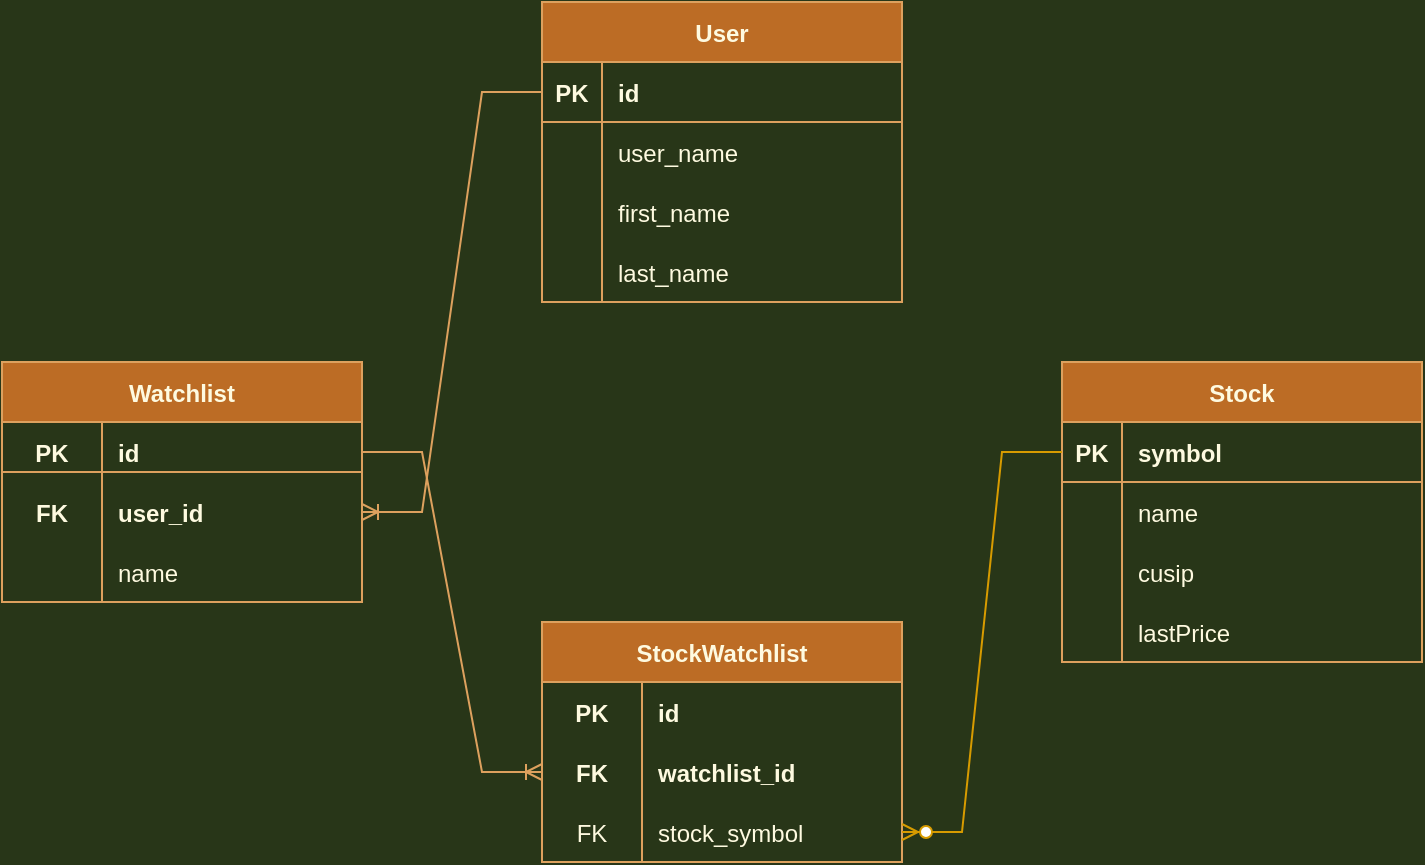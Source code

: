 <mxfile version="20.0.2" type="device"><diagram id="R2lEEEUBdFMjLlhIrx00" name="Page-1"><mxGraphModel dx="1178" dy="647" grid="1" gridSize="10" guides="1" tooltips="1" connect="1" arrows="1" fold="1" page="1" pageScale="1" pageWidth="850" pageHeight="1100" background="#283618" math="0" shadow="0" extFonts="Permanent Marker^https://fonts.googleapis.com/css?family=Permanent+Marker"><root><mxCell id="0"/><mxCell id="1" parent="0"/><mxCell id="EirKmyLNFsswvCXM0YzH-1" value="User" style="shape=table;startSize=30;container=1;collapsible=1;childLayout=tableLayout;fixedRows=1;rowLines=0;fontStyle=1;align=center;resizeLast=1;fillColor=#BC6C25;strokeColor=#DDA15E;fontColor=#FEFAE0;" parent="1" vertex="1"><mxGeometry x="330" y="170" width="180" height="150" as="geometry"/></mxCell><mxCell id="EirKmyLNFsswvCXM0YzH-2" value="" style="shape=tableRow;horizontal=0;startSize=0;swimlaneHead=0;swimlaneBody=0;fillColor=none;collapsible=0;dropTarget=0;points=[[0,0.5],[1,0.5]];portConstraint=eastwest;top=0;left=0;right=0;bottom=1;strokeColor=#DDA15E;fontColor=#FEFAE0;" parent="EirKmyLNFsswvCXM0YzH-1" vertex="1"><mxGeometry y="30" width="180" height="30" as="geometry"/></mxCell><mxCell id="EirKmyLNFsswvCXM0YzH-3" value="PK" style="shape=partialRectangle;connectable=0;fillColor=none;top=0;left=0;bottom=0;right=0;fontStyle=1;overflow=hidden;strokeColor=#DDA15E;fontColor=#FEFAE0;" parent="EirKmyLNFsswvCXM0YzH-2" vertex="1"><mxGeometry width="30" height="30" as="geometry"><mxRectangle width="30" height="30" as="alternateBounds"/></mxGeometry></mxCell><mxCell id="EirKmyLNFsswvCXM0YzH-4" value="id" style="shape=partialRectangle;connectable=0;fillColor=none;top=0;left=0;bottom=0;right=0;align=left;spacingLeft=6;fontStyle=1;overflow=hidden;strokeColor=#DDA15E;fontColor=#FEFAE0;" parent="EirKmyLNFsswvCXM0YzH-2" vertex="1"><mxGeometry x="30" width="150" height="30" as="geometry"><mxRectangle width="150" height="30" as="alternateBounds"/></mxGeometry></mxCell><mxCell id="EirKmyLNFsswvCXM0YzH-62" style="shape=tableRow;horizontal=0;startSize=0;swimlaneHead=0;swimlaneBody=0;fillColor=none;collapsible=0;dropTarget=0;points=[[0,0.5],[1,0.5]];portConstraint=eastwest;top=0;left=0;right=0;bottom=0;strokeColor=#DDA15E;fontColor=#FEFAE0;" parent="EirKmyLNFsswvCXM0YzH-1" vertex="1"><mxGeometry y="60" width="180" height="30" as="geometry"/></mxCell><mxCell id="EirKmyLNFsswvCXM0YzH-63" style="shape=partialRectangle;connectable=0;fillColor=none;top=0;left=0;bottom=0;right=0;editable=1;overflow=hidden;strokeColor=#DDA15E;fontColor=#FEFAE0;" parent="EirKmyLNFsswvCXM0YzH-62" vertex="1"><mxGeometry width="30" height="30" as="geometry"><mxRectangle width="30" height="30" as="alternateBounds"/></mxGeometry></mxCell><mxCell id="EirKmyLNFsswvCXM0YzH-64" value="user_name" style="shape=partialRectangle;connectable=0;fillColor=none;top=0;left=0;bottom=0;right=0;align=left;spacingLeft=6;overflow=hidden;strokeColor=#DDA15E;fontColor=#FEFAE0;" parent="EirKmyLNFsswvCXM0YzH-62" vertex="1"><mxGeometry x="30" width="150" height="30" as="geometry"><mxRectangle width="150" height="30" as="alternateBounds"/></mxGeometry></mxCell><mxCell id="EirKmyLNFsswvCXM0YzH-5" value="" style="shape=tableRow;horizontal=0;startSize=0;swimlaneHead=0;swimlaneBody=0;fillColor=none;collapsible=0;dropTarget=0;points=[[0,0.5],[1,0.5]];portConstraint=eastwest;top=0;left=0;right=0;bottom=0;strokeColor=#DDA15E;fontColor=#FEFAE0;" parent="EirKmyLNFsswvCXM0YzH-1" vertex="1"><mxGeometry y="90" width="180" height="30" as="geometry"/></mxCell><mxCell id="EirKmyLNFsswvCXM0YzH-6" value="" style="shape=partialRectangle;connectable=0;fillColor=none;top=0;left=0;bottom=0;right=0;editable=1;overflow=hidden;strokeColor=#DDA15E;fontColor=#FEFAE0;" parent="EirKmyLNFsswvCXM0YzH-5" vertex="1"><mxGeometry width="30" height="30" as="geometry"><mxRectangle width="30" height="30" as="alternateBounds"/></mxGeometry></mxCell><mxCell id="EirKmyLNFsswvCXM0YzH-7" value="first_name" style="shape=partialRectangle;connectable=0;fillColor=none;top=0;left=0;bottom=0;right=0;align=left;spacingLeft=6;overflow=hidden;strokeColor=#DDA15E;fontColor=#FEFAE0;" parent="EirKmyLNFsswvCXM0YzH-5" vertex="1"><mxGeometry x="30" width="150" height="30" as="geometry"><mxRectangle width="150" height="30" as="alternateBounds"/></mxGeometry></mxCell><mxCell id="EirKmyLNFsswvCXM0YzH-8" value="" style="shape=tableRow;horizontal=0;startSize=0;swimlaneHead=0;swimlaneBody=0;fillColor=none;collapsible=0;dropTarget=0;points=[[0,0.5],[1,0.5]];portConstraint=eastwest;top=0;left=0;right=0;bottom=0;strokeColor=#DDA15E;fontColor=#FEFAE0;" parent="EirKmyLNFsswvCXM0YzH-1" vertex="1"><mxGeometry y="120" width="180" height="30" as="geometry"/></mxCell><mxCell id="EirKmyLNFsswvCXM0YzH-9" value="" style="shape=partialRectangle;connectable=0;fillColor=none;top=0;left=0;bottom=0;right=0;editable=1;overflow=hidden;strokeColor=#DDA15E;fontColor=#FEFAE0;" parent="EirKmyLNFsswvCXM0YzH-8" vertex="1"><mxGeometry width="30" height="30" as="geometry"><mxRectangle width="30" height="30" as="alternateBounds"/></mxGeometry></mxCell><mxCell id="EirKmyLNFsswvCXM0YzH-10" value="last_name" style="shape=partialRectangle;connectable=0;fillColor=none;top=0;left=0;bottom=0;right=0;align=left;spacingLeft=6;overflow=hidden;strokeColor=#DDA15E;fontColor=#FEFAE0;" parent="EirKmyLNFsswvCXM0YzH-8" vertex="1"><mxGeometry x="30" width="150" height="30" as="geometry"><mxRectangle width="150" height="30" as="alternateBounds"/></mxGeometry></mxCell><mxCell id="EirKmyLNFsswvCXM0YzH-14" value="Watchlist" style="shape=table;startSize=30;container=1;collapsible=1;childLayout=tableLayout;fixedRows=1;rowLines=0;fontStyle=1;align=center;resizeLast=1;fillColor=#BC6C25;strokeColor=#DDA15E;fontColor=#FEFAE0;" parent="1" vertex="1"><mxGeometry x="60" y="350" width="180" height="120" as="geometry"/></mxCell><mxCell id="EirKmyLNFsswvCXM0YzH-15" value="" style="shape=tableRow;horizontal=0;startSize=0;swimlaneHead=0;swimlaneBody=0;fillColor=none;collapsible=0;dropTarget=0;points=[[0,0.5],[1,0.5]];portConstraint=eastwest;top=0;left=0;right=0;bottom=0;strokeColor=#DDA15E;fontColor=#FEFAE0;" parent="EirKmyLNFsswvCXM0YzH-14" vertex="1"><mxGeometry y="30" width="180" height="30" as="geometry"/></mxCell><mxCell id="EirKmyLNFsswvCXM0YzH-16" value="PK" style="shape=partialRectangle;connectable=0;fillColor=none;top=0;left=0;bottom=0;right=0;fontStyle=1;overflow=hidden;strokeColor=#DDA15E;fontColor=#FEFAE0;" parent="EirKmyLNFsswvCXM0YzH-15" vertex="1"><mxGeometry width="50" height="30" as="geometry"><mxRectangle width="50" height="30" as="alternateBounds"/></mxGeometry></mxCell><mxCell id="EirKmyLNFsswvCXM0YzH-17" value="id" style="shape=partialRectangle;connectable=0;fillColor=none;top=0;left=0;bottom=0;right=0;align=left;spacingLeft=6;fontStyle=1;overflow=hidden;strokeColor=#DDA15E;fontColor=#FEFAE0;" parent="EirKmyLNFsswvCXM0YzH-15" vertex="1"><mxGeometry x="50" width="130" height="30" as="geometry"><mxRectangle width="130" height="30" as="alternateBounds"/></mxGeometry></mxCell><mxCell id="EirKmyLNFsswvCXM0YzH-30" style="shape=tableRow;horizontal=0;startSize=0;swimlaneHead=0;swimlaneBody=0;fillColor=none;collapsible=0;dropTarget=0;points=[[0,0.5],[1,0.5]];portConstraint=eastwest;top=0;left=0;right=0;bottom=0;strokeColor=#DDA15E;fontColor=#FEFAE0;" parent="EirKmyLNFsswvCXM0YzH-14" vertex="1"><mxGeometry y="60" width="180" height="30" as="geometry"/></mxCell><mxCell id="EirKmyLNFsswvCXM0YzH-31" value="FK" style="shape=partialRectangle;connectable=0;fillColor=none;top=0;left=0;bottom=0;right=0;fontStyle=1;overflow=hidden;strokeColor=#DDA15E;fontColor=#FEFAE0;" parent="EirKmyLNFsswvCXM0YzH-30" vertex="1"><mxGeometry width="50" height="30" as="geometry"><mxRectangle width="50" height="30" as="alternateBounds"/></mxGeometry></mxCell><mxCell id="EirKmyLNFsswvCXM0YzH-32" value="user_id" style="shape=partialRectangle;connectable=0;fillColor=none;top=0;left=0;bottom=0;right=0;align=left;spacingLeft=6;fontStyle=1;overflow=hidden;strokeColor=#DDA15E;fontColor=#FEFAE0;" parent="EirKmyLNFsswvCXM0YzH-30" vertex="1"><mxGeometry x="50" width="130" height="30" as="geometry"><mxRectangle width="130" height="30" as="alternateBounds"/></mxGeometry></mxCell><mxCell id="EirKmyLNFsswvCXM0YzH-21" value="" style="shape=tableRow;horizontal=0;startSize=0;swimlaneHead=0;swimlaneBody=0;fillColor=none;collapsible=0;dropTarget=0;points=[[0,0.5],[1,0.5]];portConstraint=eastwest;top=0;left=0;right=0;bottom=0;strokeColor=#DDA15E;fontColor=#FEFAE0;" parent="EirKmyLNFsswvCXM0YzH-14" vertex="1"><mxGeometry y="90" width="180" height="30" as="geometry"/></mxCell><mxCell id="EirKmyLNFsswvCXM0YzH-22" value="" style="shape=partialRectangle;connectable=0;fillColor=none;top=0;left=0;bottom=0;right=0;editable=1;overflow=hidden;strokeColor=#DDA15E;fontColor=#FEFAE0;" parent="EirKmyLNFsswvCXM0YzH-21" vertex="1"><mxGeometry width="50" height="30" as="geometry"><mxRectangle width="50" height="30" as="alternateBounds"/></mxGeometry></mxCell><mxCell id="EirKmyLNFsswvCXM0YzH-23" value="name" style="shape=partialRectangle;connectable=0;fillColor=none;top=0;left=0;bottom=0;right=0;align=left;spacingLeft=6;overflow=hidden;strokeColor=#DDA15E;fontColor=#FEFAE0;" parent="EirKmyLNFsswvCXM0YzH-21" vertex="1"><mxGeometry x="50" width="130" height="30" as="geometry"><mxRectangle width="130" height="30" as="alternateBounds"/></mxGeometry></mxCell><mxCell id="EirKmyLNFsswvCXM0YzH-42" value="" style="line;strokeWidth=1;rotatable=0;dashed=0;labelPosition=right;align=left;verticalAlign=middle;spacingTop=0;spacingLeft=6;points=[];portConstraint=eastwest;labelBackgroundColor=#283618;fillColor=#BC6C25;strokeColor=#DDA15E;fontColor=#FEFAE0;" parent="1" vertex="1"><mxGeometry x="60" y="400" width="180" height="10" as="geometry"/></mxCell><mxCell id="EirKmyLNFsswvCXM0YzH-49" value="Stock" style="shape=table;startSize=30;container=1;collapsible=1;childLayout=tableLayout;fixedRows=1;rowLines=0;fontStyle=1;align=center;resizeLast=1;fillColor=#BC6C25;strokeColor=#DDA15E;fontColor=#FEFAE0;" parent="1" vertex="1"><mxGeometry x="590" y="350" width="180" height="150" as="geometry"/></mxCell><mxCell id="EirKmyLNFsswvCXM0YzH-50" value="" style="shape=tableRow;horizontal=0;startSize=0;swimlaneHead=0;swimlaneBody=0;fillColor=none;collapsible=0;dropTarget=0;points=[[0,0.5],[1,0.5]];portConstraint=eastwest;top=0;left=0;right=0;bottom=1;strokeColor=#DDA15E;fontColor=#FEFAE0;" parent="EirKmyLNFsswvCXM0YzH-49" vertex="1"><mxGeometry y="30" width="180" height="30" as="geometry"/></mxCell><mxCell id="EirKmyLNFsswvCXM0YzH-51" value="PK" style="shape=partialRectangle;connectable=0;fillColor=none;top=0;left=0;bottom=0;right=0;fontStyle=1;overflow=hidden;strokeColor=#DDA15E;fontColor=#FEFAE0;" parent="EirKmyLNFsswvCXM0YzH-50" vertex="1"><mxGeometry width="30" height="30" as="geometry"><mxRectangle width="30" height="30" as="alternateBounds"/></mxGeometry></mxCell><mxCell id="EirKmyLNFsswvCXM0YzH-52" value="symbol" style="shape=partialRectangle;connectable=0;fillColor=none;top=0;left=0;bottom=0;right=0;align=left;spacingLeft=6;fontStyle=1;overflow=hidden;strokeColor=#DDA15E;fontColor=#FEFAE0;" parent="EirKmyLNFsswvCXM0YzH-50" vertex="1"><mxGeometry x="30" width="150" height="30" as="geometry"><mxRectangle width="150" height="30" as="alternateBounds"/></mxGeometry></mxCell><mxCell id="EirKmyLNFsswvCXM0YzH-53" value="" style="shape=tableRow;horizontal=0;startSize=0;swimlaneHead=0;swimlaneBody=0;fillColor=none;collapsible=0;dropTarget=0;points=[[0,0.5],[1,0.5]];portConstraint=eastwest;top=0;left=0;right=0;bottom=0;strokeColor=#DDA15E;fontColor=#FEFAE0;" parent="EirKmyLNFsswvCXM0YzH-49" vertex="1"><mxGeometry y="60" width="180" height="30" as="geometry"/></mxCell><mxCell id="EirKmyLNFsswvCXM0YzH-54" value="" style="shape=partialRectangle;connectable=0;fillColor=none;top=0;left=0;bottom=0;right=0;editable=1;overflow=hidden;strokeColor=#DDA15E;fontColor=#FEFAE0;" parent="EirKmyLNFsswvCXM0YzH-53" vertex="1"><mxGeometry width="30" height="30" as="geometry"><mxRectangle width="30" height="30" as="alternateBounds"/></mxGeometry></mxCell><mxCell id="EirKmyLNFsswvCXM0YzH-55" value="name" style="shape=partialRectangle;connectable=0;fillColor=none;top=0;left=0;bottom=0;right=0;align=left;spacingLeft=6;overflow=hidden;strokeColor=#DDA15E;fontColor=#FEFAE0;" parent="EirKmyLNFsswvCXM0YzH-53" vertex="1"><mxGeometry x="30" width="150" height="30" as="geometry"><mxRectangle width="150" height="30" as="alternateBounds"/></mxGeometry></mxCell><mxCell id="EirKmyLNFsswvCXM0YzH-59" value="" style="shape=tableRow;horizontal=0;startSize=0;swimlaneHead=0;swimlaneBody=0;fillColor=none;collapsible=0;dropTarget=0;points=[[0,0.5],[1,0.5]];portConstraint=eastwest;top=0;left=0;right=0;bottom=0;strokeColor=#DDA15E;fontColor=#FEFAE0;" parent="EirKmyLNFsswvCXM0YzH-49" vertex="1"><mxGeometry y="90" width="180" height="30" as="geometry"/></mxCell><mxCell id="EirKmyLNFsswvCXM0YzH-60" value="" style="shape=partialRectangle;connectable=0;fillColor=none;top=0;left=0;bottom=0;right=0;editable=1;overflow=hidden;strokeColor=#DDA15E;fontColor=#FEFAE0;" parent="EirKmyLNFsswvCXM0YzH-59" vertex="1"><mxGeometry width="30" height="30" as="geometry"><mxRectangle width="30" height="30" as="alternateBounds"/></mxGeometry></mxCell><mxCell id="EirKmyLNFsswvCXM0YzH-61" value="cusip" style="shape=partialRectangle;connectable=0;fillColor=none;top=0;left=0;bottom=0;right=0;align=left;spacingLeft=6;overflow=hidden;strokeColor=#DDA15E;fontColor=#FEFAE0;" parent="EirKmyLNFsswvCXM0YzH-59" vertex="1"><mxGeometry x="30" width="150" height="30" as="geometry"><mxRectangle width="150" height="30" as="alternateBounds"/></mxGeometry></mxCell><mxCell id="IPfjaYm4jDlUVPzL4pjP-5" style="shape=tableRow;horizontal=0;startSize=0;swimlaneHead=0;swimlaneBody=0;fillColor=none;collapsible=0;dropTarget=0;points=[[0,0.5],[1,0.5]];portConstraint=eastwest;top=0;left=0;right=0;bottom=0;strokeColor=#DDA15E;fontColor=#FEFAE0;" parent="EirKmyLNFsswvCXM0YzH-49" vertex="1"><mxGeometry y="120" width="180" height="30" as="geometry"/></mxCell><mxCell id="IPfjaYm4jDlUVPzL4pjP-6" style="shape=partialRectangle;connectable=0;fillColor=none;top=0;left=0;bottom=0;right=0;editable=1;overflow=hidden;strokeColor=#DDA15E;fontColor=#FEFAE0;" parent="IPfjaYm4jDlUVPzL4pjP-5" vertex="1"><mxGeometry width="30" height="30" as="geometry"><mxRectangle width="30" height="30" as="alternateBounds"/></mxGeometry></mxCell><mxCell id="IPfjaYm4jDlUVPzL4pjP-7" value="lastPrice" style="shape=partialRectangle;connectable=0;fillColor=none;top=0;left=0;bottom=0;right=0;align=left;spacingLeft=6;overflow=hidden;strokeColor=#DDA15E;fontColor=#FEFAE0;" parent="IPfjaYm4jDlUVPzL4pjP-5" vertex="1"><mxGeometry x="30" width="150" height="30" as="geometry"><mxRectangle width="150" height="30" as="alternateBounds"/></mxGeometry></mxCell><mxCell id="EirKmyLNFsswvCXM0YzH-81" value="" style="edgeStyle=entityRelationEdgeStyle;fontSize=12;html=1;endArrow=ERoneToMany;rounded=0;labelBackgroundColor=#283618;strokeColor=#DDA15E;fontColor=#FEFAE0;" parent="1" source="EirKmyLNFsswvCXM0YzH-2" target="EirKmyLNFsswvCXM0YzH-30" edge="1"><mxGeometry width="100" height="100" relative="1" as="geometry"><mxPoint x="290" y="210" as="sourcePoint"/><mxPoint x="350" y="50" as="targetPoint"/></mxGeometry></mxCell><mxCell id="tP3YQpIjfs6AXxlUoMOu-14" value="StockWatchlist" style="shape=table;startSize=30;container=1;collapsible=1;childLayout=tableLayout;fixedRows=1;rowLines=0;fontStyle=1;align=center;resizeLast=1;fillColor=#BC6C25;strokeColor=#DDA15E;fontColor=#FEFAE0;" parent="1" vertex="1"><mxGeometry x="330" y="480" width="180" height="120" as="geometry"/></mxCell><mxCell id="tP3YQpIjfs6AXxlUoMOu-15" value="" style="shape=tableRow;horizontal=0;startSize=0;swimlaneHead=0;swimlaneBody=0;fillColor=none;collapsible=0;dropTarget=0;points=[[0,0.5],[1,0.5]];portConstraint=eastwest;top=0;left=0;right=0;bottom=0;strokeColor=#DDA15E;fontColor=#FEFAE0;" parent="tP3YQpIjfs6AXxlUoMOu-14" vertex="1"><mxGeometry y="30" width="180" height="30" as="geometry"/></mxCell><mxCell id="tP3YQpIjfs6AXxlUoMOu-16" value="PK" style="shape=partialRectangle;connectable=0;fillColor=none;top=0;left=0;bottom=0;right=0;fontStyle=1;overflow=hidden;strokeColor=#DDA15E;fontColor=#FEFAE0;" parent="tP3YQpIjfs6AXxlUoMOu-15" vertex="1"><mxGeometry width="50" height="30" as="geometry"><mxRectangle width="50" height="30" as="alternateBounds"/></mxGeometry></mxCell><mxCell id="tP3YQpIjfs6AXxlUoMOu-17" value="id" style="shape=partialRectangle;connectable=0;fillColor=none;top=0;left=0;bottom=0;right=0;align=left;spacingLeft=6;fontStyle=1;overflow=hidden;strokeColor=#DDA15E;fontColor=#FEFAE0;" parent="tP3YQpIjfs6AXxlUoMOu-15" vertex="1"><mxGeometry x="50" width="130" height="30" as="geometry"><mxRectangle width="130" height="30" as="alternateBounds"/></mxGeometry></mxCell><mxCell id="tP3YQpIjfs6AXxlUoMOu-18" style="shape=tableRow;horizontal=0;startSize=0;swimlaneHead=0;swimlaneBody=0;fillColor=none;collapsible=0;dropTarget=0;points=[[0,0.5],[1,0.5]];portConstraint=eastwest;top=0;left=0;right=0;bottom=0;strokeColor=#DDA15E;fontColor=#FEFAE0;" parent="tP3YQpIjfs6AXxlUoMOu-14" vertex="1"><mxGeometry y="60" width="180" height="30" as="geometry"/></mxCell><mxCell id="tP3YQpIjfs6AXxlUoMOu-19" value="FK" style="shape=partialRectangle;connectable=0;fillColor=none;top=0;left=0;bottom=0;right=0;fontStyle=1;overflow=hidden;strokeColor=#DDA15E;fontColor=#FEFAE0;" parent="tP3YQpIjfs6AXxlUoMOu-18" vertex="1"><mxGeometry width="50" height="30" as="geometry"><mxRectangle width="50" height="30" as="alternateBounds"/></mxGeometry></mxCell><mxCell id="tP3YQpIjfs6AXxlUoMOu-20" value="watchlist_id" style="shape=partialRectangle;connectable=0;fillColor=none;top=0;left=0;bottom=0;right=0;align=left;spacingLeft=6;fontStyle=1;overflow=hidden;strokeColor=#DDA15E;fontColor=#FEFAE0;" parent="tP3YQpIjfs6AXxlUoMOu-18" vertex="1"><mxGeometry x="50" width="130" height="30" as="geometry"><mxRectangle width="130" height="30" as="alternateBounds"/></mxGeometry></mxCell><mxCell id="tP3YQpIjfs6AXxlUoMOu-21" value="" style="shape=tableRow;horizontal=0;startSize=0;swimlaneHead=0;swimlaneBody=0;fillColor=none;collapsible=0;dropTarget=0;points=[[0,0.5],[1,0.5]];portConstraint=eastwest;top=0;left=0;right=0;bottom=0;strokeColor=#DDA15E;fontColor=#FEFAE0;" parent="tP3YQpIjfs6AXxlUoMOu-14" vertex="1"><mxGeometry y="90" width="180" height="30" as="geometry"/></mxCell><mxCell id="tP3YQpIjfs6AXxlUoMOu-22" value="FK" style="shape=partialRectangle;connectable=0;fillColor=none;top=0;left=0;bottom=0;right=0;editable=1;overflow=hidden;strokeColor=#DDA15E;fontColor=#FEFAE0;" parent="tP3YQpIjfs6AXxlUoMOu-21" vertex="1"><mxGeometry width="50" height="30" as="geometry"><mxRectangle width="50" height="30" as="alternateBounds"/></mxGeometry></mxCell><mxCell id="tP3YQpIjfs6AXxlUoMOu-23" value="stock_symbol" style="shape=partialRectangle;connectable=0;fillColor=none;top=0;left=0;bottom=0;right=0;align=left;spacingLeft=6;overflow=hidden;strokeColor=#DDA15E;fontColor=#FEFAE0;" parent="tP3YQpIjfs6AXxlUoMOu-21" vertex="1"><mxGeometry x="50" width="130" height="30" as="geometry"><mxRectangle width="130" height="30" as="alternateBounds"/></mxGeometry></mxCell><mxCell id="tP3YQpIjfs6AXxlUoMOu-24" value="" style="edgeStyle=entityRelationEdgeStyle;fontSize=12;html=1;endArrow=ERzeroToMany;endFill=1;rounded=0;fillColor=#ffe6cc;strokeColor=#d79b00;" parent="1" source="EirKmyLNFsswvCXM0YzH-50" target="tP3YQpIjfs6AXxlUoMOu-21" edge="1"><mxGeometry width="100" height="100" relative="1" as="geometry"><mxPoint x="500" y="400" as="sourcePoint"/><mxPoint x="430" y="320" as="targetPoint"/></mxGeometry></mxCell><mxCell id="tP3YQpIjfs6AXxlUoMOu-25" value="" style="edgeStyle=entityRelationEdgeStyle;fontSize=12;html=1;endArrow=ERoneToMany;rounded=0;labelBackgroundColor=#283618;strokeColor=#DDA15E;fontColor=#FEFAE0;" parent="1" source="EirKmyLNFsswvCXM0YzH-15" target="tP3YQpIjfs6AXxlUoMOu-18" edge="1"><mxGeometry width="100" height="100" relative="1" as="geometry"><mxPoint x="340" y="225" as="sourcePoint"/><mxPoint x="250" y="435" as="targetPoint"/></mxGeometry></mxCell></root></mxGraphModel></diagram></mxfile>